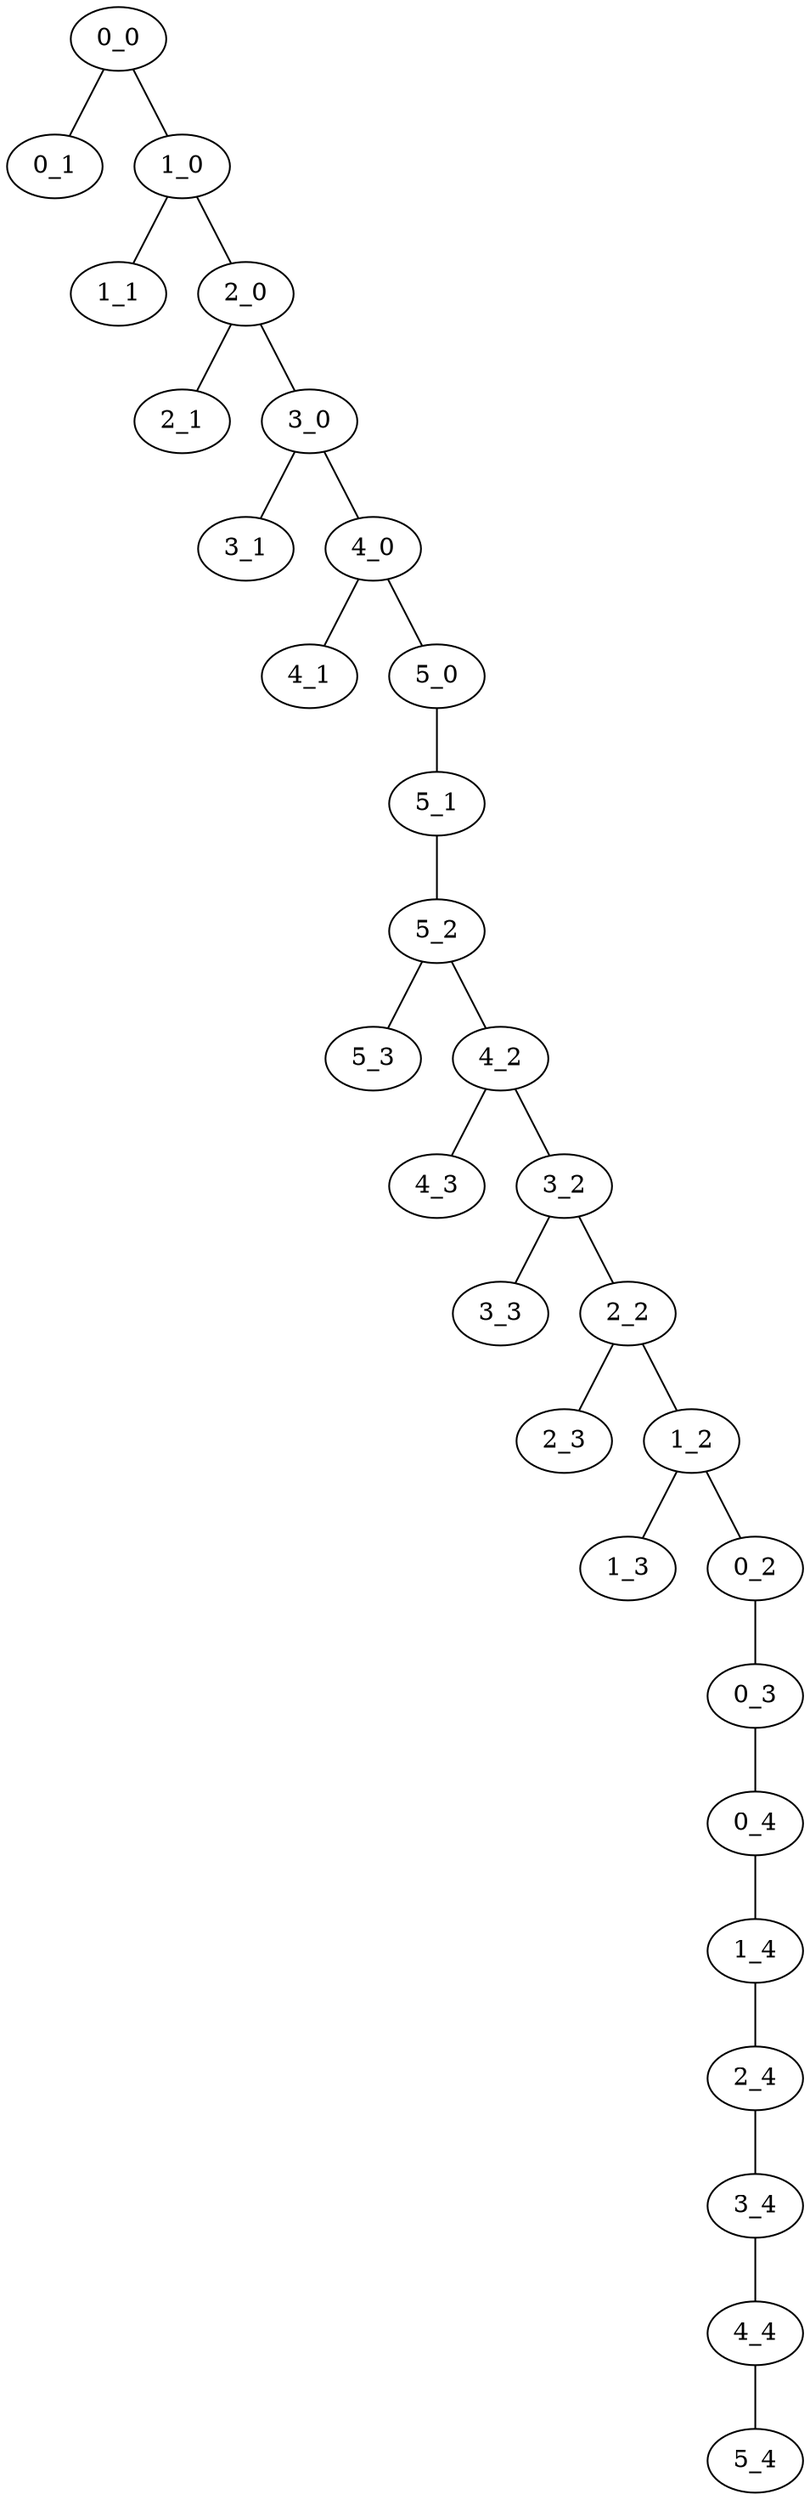 graph G {
    "0_0";
    "0_1";
    "1_0";
    "1_1";
    "2_0";
    "2_1";
    "3_0";
    "3_1";
    "4_0";
    "4_1";
    "5_0";
    "5_1";
    "5_2";
    "5_3";
    "4_2";
    "4_3";
    "3_2";
    "3_3";
    "2_2";
    "2_3";
    "1_2";
    "1_3";
    "0_2";
    "0_3";
    "0_4";
    "1_4";
    "2_4";
    "3_4";
    "4_4";
    "5_4";
    "0_0" -- "0_1";
    "0_0" -- "1_0";
    "1_0" -- "1_1";
    "1_0" -- "2_0";
    "2_0" -- "2_1";
    "2_0" -- "3_0";
    "3_0" -- "3_1";
    "3_0" -- "4_0";
    "4_0" -- "4_1";
    "4_0" -- "5_0";
    "5_0" -- "5_1";
    "5_1" -- "5_2";
    "5_2" -- "5_3";
    "5_2" -- "4_2";
    "4_2" -- "4_3";
    "4_2" -- "3_2";
    "3_2" -- "3_3";
    "3_2" -- "2_2";
    "2_2" -- "2_3";
    "2_2" -- "1_2";
    "1_2" -- "1_3";
    "1_2" -- "0_2";
    "0_2" -- "0_3";
    "0_3" -- "0_4";
    "0_4" -- "1_4";
    "1_4" -- "2_4";
    "2_4" -- "3_4";
    "3_4" -- "4_4";
    "4_4" -- "5_4";
}